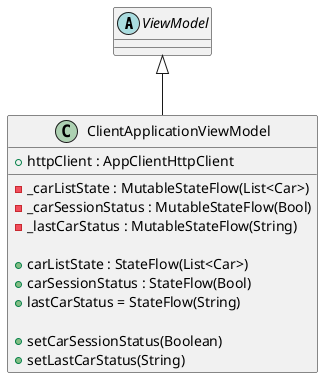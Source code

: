@startuml

abstract ViewModel

class ClientApplicationViewModel {
    + httpClient : AppClientHttpClient
    - _carListState : MutableStateFlow(List<Car>)
    - _carSessionStatus : MutableStateFlow(Bool)
    - _lastCarStatus : MutableStateFlow(String)

    + carListState : StateFlow(List<Car>)
    + carSessionStatus : StateFlow(Bool)
    + lastCarStatus = StateFlow(String)

    + setCarSessionStatus(Boolean)
    + setLastCarStatus(String)
}

ClientApplicationViewModel -up-|> ViewModel

@enduml
